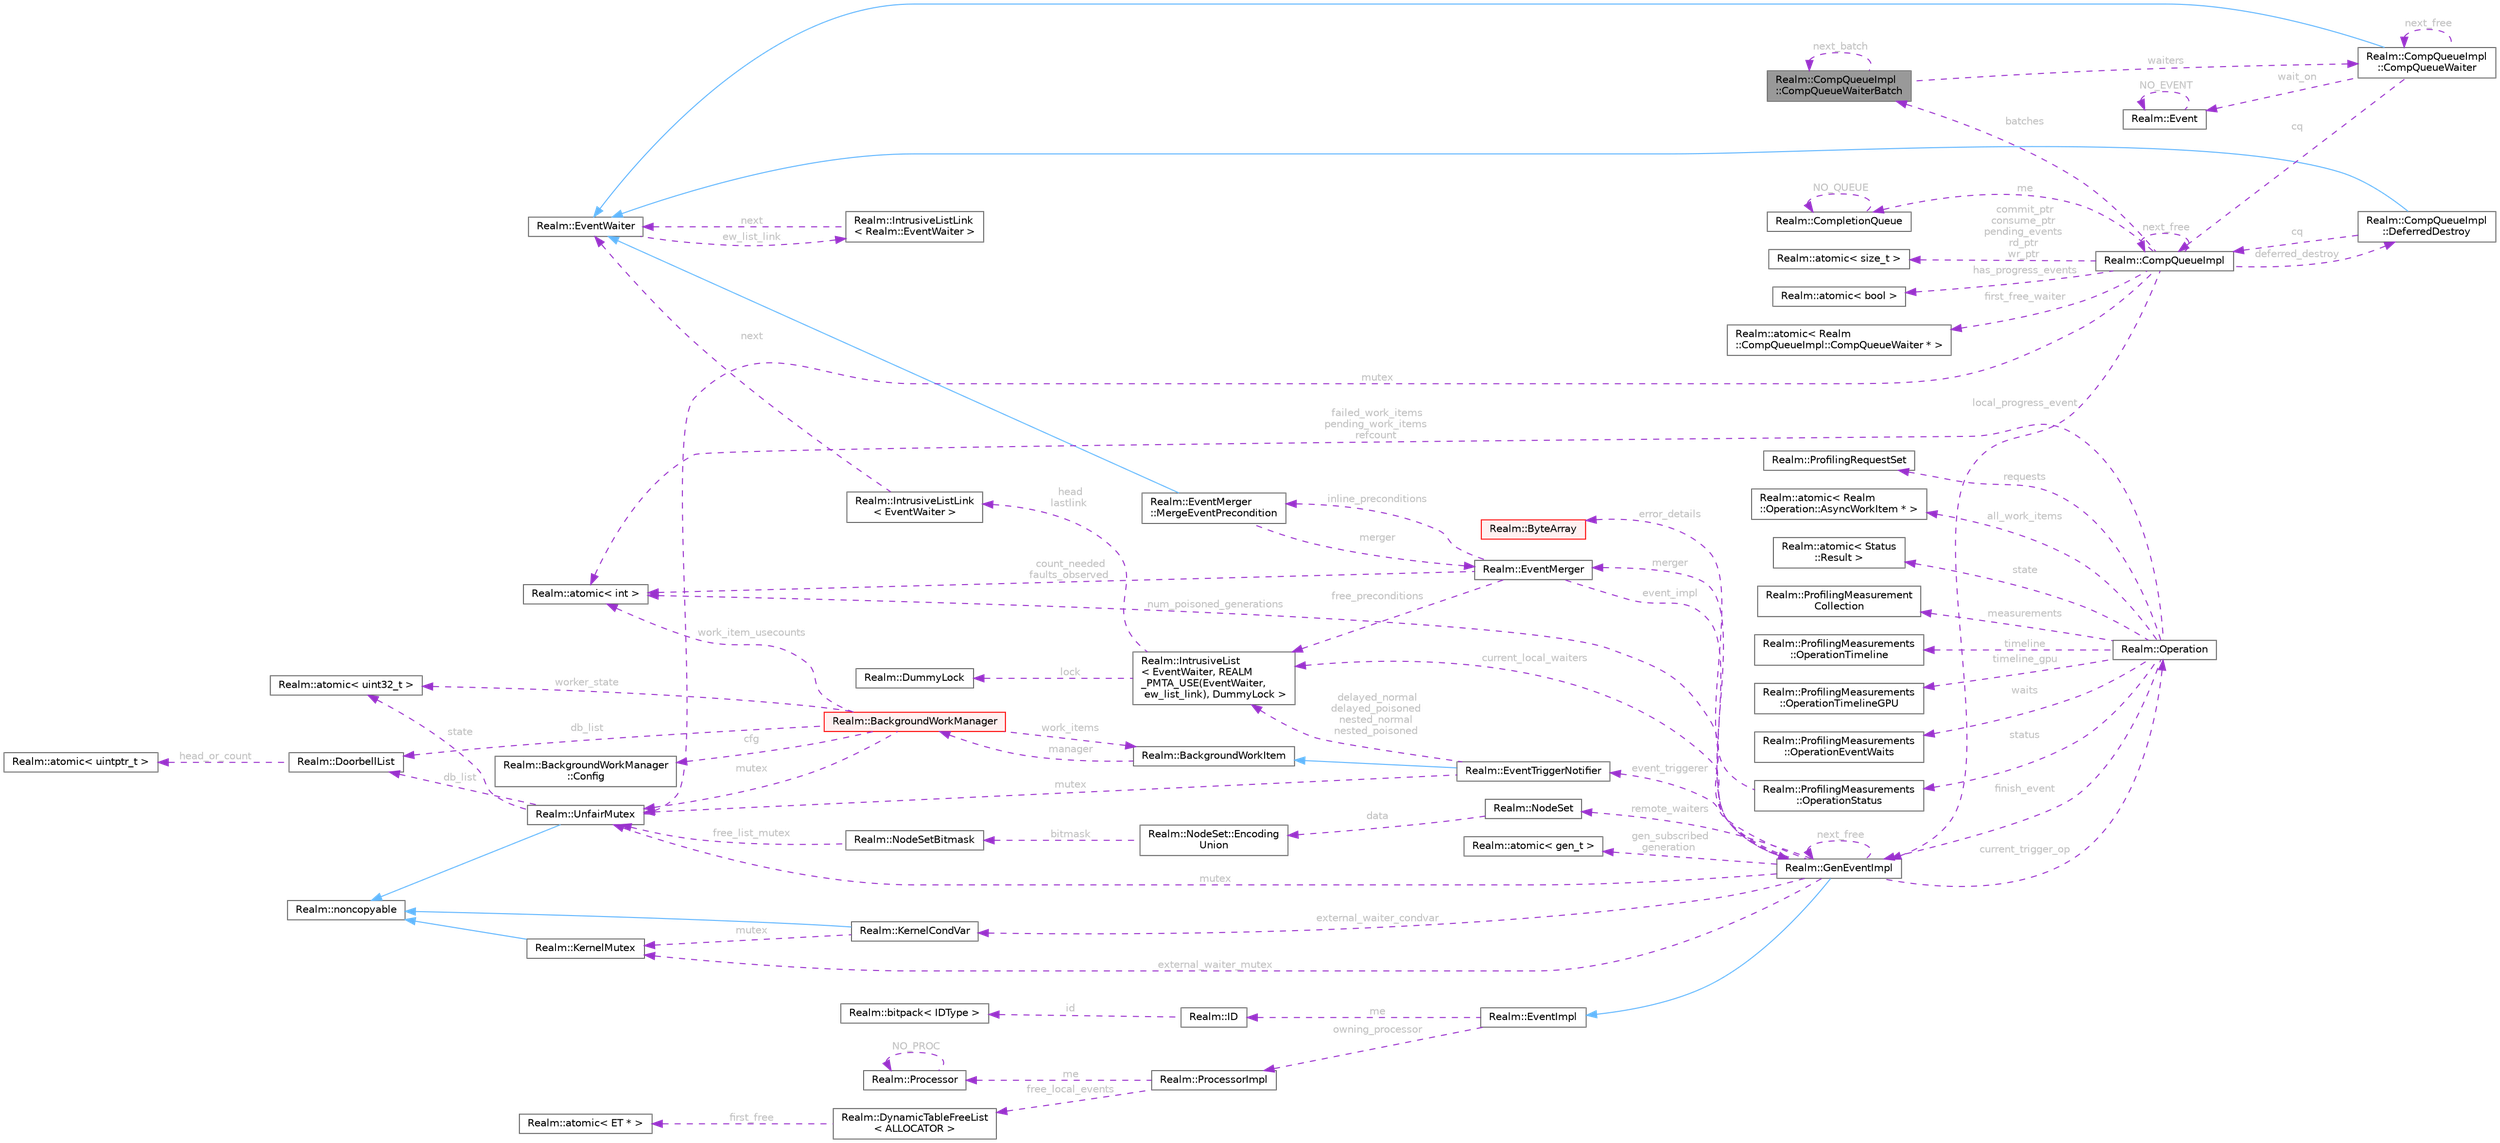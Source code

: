 digraph "Realm::CompQueueImpl::CompQueueWaiterBatch"
{
 // LATEX_PDF_SIZE
  bgcolor="transparent";
  edge [fontname=Helvetica,fontsize=10,labelfontname=Helvetica,labelfontsize=10];
  node [fontname=Helvetica,fontsize=10,shape=box,height=0.2,width=0.4];
  rankdir="LR";
  Node1 [id="Node000001",label="Realm::CompQueueImpl\l::CompQueueWaiterBatch",height=0.2,width=0.4,color="gray40", fillcolor="grey60", style="filled", fontcolor="black",tooltip=" "];
  Node2 -> Node1 [id="edge1_Node000001_Node000002",dir="back",color="darkorchid3",style="dashed",tooltip=" ",label=" waiters",fontcolor="grey" ];
  Node2 [id="Node000002",label="Realm::CompQueueImpl\l::CompQueueWaiter",height=0.2,width=0.4,color="gray40", fillcolor="white", style="filled",URL="$classRealm_1_1CompQueueImpl_1_1CompQueueWaiter.html",tooltip=" "];
  Node3 -> Node2 [id="edge2_Node000002_Node000003",dir="back",color="steelblue1",style="solid",tooltip=" "];
  Node3 [id="Node000003",label="Realm::EventWaiter",height=0.2,width=0.4,color="gray40", fillcolor="white", style="filled",URL="$classRealm_1_1EventWaiter.html",tooltip=" "];
  Node4 -> Node3 [id="edge3_Node000003_Node000004",dir="back",color="darkorchid3",style="dashed",tooltip=" ",label=" ew_list_link",fontcolor="grey" ];
  Node4 [id="Node000004",label="Realm::IntrusiveListLink\l\< Realm::EventWaiter \>",height=0.2,width=0.4,color="gray40", fillcolor="white", style="filled",URL="$structRealm_1_1IntrusiveListLink.html",tooltip=" "];
  Node3 -> Node4 [id="edge4_Node000004_Node000003",dir="back",color="darkorchid3",style="dashed",tooltip=" ",label=" next",fontcolor="grey" ];
  Node5 -> Node2 [id="edge5_Node000002_Node000005",dir="back",color="darkorchid3",style="dashed",tooltip=" ",label=" cq",fontcolor="grey" ];
  Node5 [id="Node000005",label="Realm::CompQueueImpl",height=0.2,width=0.4,color="gray40", fillcolor="white", style="filled",URL="$classRealm_1_1CompQueueImpl.html",tooltip=" "];
  Node6 -> Node5 [id="edge6_Node000005_Node000006",dir="back",color="darkorchid3",style="dashed",tooltip=" ",label=" me",fontcolor="grey" ];
  Node6 [id="Node000006",label="Realm::CompletionQueue",height=0.2,width=0.4,color="gray40", fillcolor="white", style="filled",URL="$classRealm_1_1CompletionQueue.html",tooltip=" "];
  Node6 -> Node6 [id="edge7_Node000006_Node000006",dir="back",color="darkorchid3",style="dashed",tooltip=" ",label=" NO_QUEUE",fontcolor="grey" ];
  Node5 -> Node5 [id="edge8_Node000005_Node000005",dir="back",color="darkorchid3",style="dashed",tooltip=" ",label=" next_free",fontcolor="grey" ];
  Node7 -> Node5 [id="edge9_Node000005_Node000007",dir="back",color="darkorchid3",style="dashed",tooltip=" ",label=" deferred_destroy",fontcolor="grey" ];
  Node7 [id="Node000007",label="Realm::CompQueueImpl\l::DeferredDestroy",height=0.2,width=0.4,color="gray40", fillcolor="white", style="filled",URL="$classRealm_1_1CompQueueImpl_1_1DeferredDestroy.html",tooltip=" "];
  Node3 -> Node7 [id="edge10_Node000007_Node000003",dir="back",color="steelblue1",style="solid",tooltip=" "];
  Node5 -> Node7 [id="edge11_Node000007_Node000005",dir="back",color="darkorchid3",style="dashed",tooltip=" ",label=" cq",fontcolor="grey" ];
  Node8 -> Node5 [id="edge12_Node000005_Node000008",dir="back",color="darkorchid3",style="dashed",tooltip=" ",label=" mutex",fontcolor="grey" ];
  Node8 [id="Node000008",label="Realm::UnfairMutex",height=0.2,width=0.4,color="gray40", fillcolor="white", style="filled",URL="$classRealm_1_1UnfairMutex.html",tooltip=" "];
  Node9 -> Node8 [id="edge13_Node000008_Node000009",dir="back",color="steelblue1",style="solid",tooltip=" "];
  Node9 [id="Node000009",label="Realm::noncopyable",height=0.2,width=0.4,color="gray40", fillcolor="white", style="filled",URL="$classRealm_1_1noncopyable.html",tooltip=" "];
  Node10 -> Node8 [id="edge14_Node000008_Node000010",dir="back",color="darkorchid3",style="dashed",tooltip=" ",label=" state",fontcolor="grey" ];
  Node10 [id="Node000010",label="Realm::atomic\< uint32_t \>",height=0.2,width=0.4,color="gray40", fillcolor="white", style="filled",URL="$classRealm_1_1atomic.html",tooltip=" "];
  Node11 -> Node8 [id="edge15_Node000008_Node000011",dir="back",color="darkorchid3",style="dashed",tooltip=" ",label=" db_list",fontcolor="grey" ];
  Node11 [id="Node000011",label="Realm::DoorbellList",height=0.2,width=0.4,color="gray40", fillcolor="white", style="filled",URL="$classRealm_1_1DoorbellList.html",tooltip=" "];
  Node12 -> Node11 [id="edge16_Node000011_Node000012",dir="back",color="darkorchid3",style="dashed",tooltip=" ",label=" head_or_count",fontcolor="grey" ];
  Node12 [id="Node000012",label="Realm::atomic\< uintptr_t \>",height=0.2,width=0.4,color="gray40", fillcolor="white", style="filled",URL="$classRealm_1_1atomic.html",tooltip=" "];
  Node13 -> Node5 [id="edge17_Node000005_Node000013",dir="back",color="darkorchid3",style="dashed",tooltip=" ",label=" commit_ptr\nconsume_ptr\npending_events\nrd_ptr\nwr_ptr",fontcolor="grey" ];
  Node13 [id="Node000013",label="Realm::atomic\< size_t \>",height=0.2,width=0.4,color="gray40", fillcolor="white", style="filled",URL="$classRealm_1_1atomic.html",tooltip=" "];
  Node14 -> Node5 [id="edge18_Node000005_Node000014",dir="back",color="darkorchid3",style="dashed",tooltip=" ",label=" has_progress_events",fontcolor="grey" ];
  Node14 [id="Node000014",label="Realm::atomic\< bool \>",height=0.2,width=0.4,color="gray40", fillcolor="white", style="filled",URL="$classRealm_1_1atomic.html",tooltip=" "];
  Node15 -> Node5 [id="edge19_Node000005_Node000015",dir="back",color="darkorchid3",style="dashed",tooltip=" ",label=" local_progress_event",fontcolor="grey" ];
  Node15 [id="Node000015",label="Realm::GenEventImpl",height=0.2,width=0.4,color="gray40", fillcolor="white", style="filled",URL="$classRealm_1_1GenEventImpl.html",tooltip=" "];
  Node16 -> Node15 [id="edge20_Node000015_Node000016",dir="back",color="steelblue1",style="solid",tooltip=" "];
  Node16 [id="Node000016",label="Realm::EventImpl",height=0.2,width=0.4,color="gray40", fillcolor="white", style="filled",URL="$classRealm_1_1EventImpl.html",tooltip=" "];
  Node17 -> Node16 [id="edge21_Node000016_Node000017",dir="back",color="darkorchid3",style="dashed",tooltip=" ",label=" me",fontcolor="grey" ];
  Node17 [id="Node000017",label="Realm::ID",height=0.2,width=0.4,color="gray40", fillcolor="white", style="filled",URL="$classRealm_1_1ID.html",tooltip=" "];
  Node18 -> Node17 [id="edge22_Node000017_Node000018",dir="back",color="darkorchid3",style="dashed",tooltip=" ",label=" id",fontcolor="grey" ];
  Node18 [id="Node000018",label="Realm::bitpack\< IDType \>",height=0.2,width=0.4,color="gray40", fillcolor="white", style="filled",URL="$classRealm_1_1bitpack.html",tooltip=" "];
  Node19 -> Node16 [id="edge23_Node000016_Node000019",dir="back",color="darkorchid3",style="dashed",tooltip=" ",label=" owning_processor",fontcolor="grey" ];
  Node19 [id="Node000019",label="Realm::ProcessorImpl",height=0.2,width=0.4,color="gray40", fillcolor="white", style="filled",URL="$classRealm_1_1ProcessorImpl.html",tooltip=" "];
  Node20 -> Node19 [id="edge24_Node000019_Node000020",dir="back",color="darkorchid3",style="dashed",tooltip=" ",label=" free_local_events",fontcolor="grey" ];
  Node20 [id="Node000020",label="Realm::DynamicTableFreeList\l\< ALLOCATOR \>",height=0.2,width=0.4,color="gray40", fillcolor="white", style="filled",URL="$classRealm_1_1DynamicTableFreeList.html",tooltip=" "];
  Node21 -> Node20 [id="edge25_Node000020_Node000021",dir="back",color="darkorchid3",style="dashed",tooltip=" ",label=" first_free",fontcolor="grey" ];
  Node21 [id="Node000021",label="Realm::atomic\< ET * \>",height=0.2,width=0.4,color="gray40", fillcolor="white", style="filled",URL="$classRealm_1_1atomic.html",tooltip=" "];
  Node22 -> Node19 [id="edge26_Node000019_Node000022",dir="back",color="darkorchid3",style="dashed",tooltip=" ",label=" me",fontcolor="grey" ];
  Node22 [id="Node000022",label="Realm::Processor",height=0.2,width=0.4,color="gray40", fillcolor="white", style="filled",URL="$classRealm_1_1Processor.html",tooltip=" "];
  Node22 -> Node22 [id="edge27_Node000022_Node000022",dir="back",color="darkorchid3",style="dashed",tooltip=" ",label=" NO_PROC",fontcolor="grey" ];
  Node23 -> Node15 [id="edge28_Node000015_Node000023",dir="back",color="darkorchid3",style="dashed",tooltip=" ",label=" gen_subscribed\ngeneration",fontcolor="grey" ];
  Node23 [id="Node000023",label="Realm::atomic\< gen_t \>",height=0.2,width=0.4,color="gray40", fillcolor="white", style="filled",URL="$classRealm_1_1atomic.html",tooltip=" "];
  Node24 -> Node15 [id="edge29_Node000015_Node000024",dir="back",color="darkorchid3",style="dashed",tooltip=" ",label=" num_poisoned_generations",fontcolor="grey" ];
  Node24 [id="Node000024",label="Realm::atomic\< int \>",height=0.2,width=0.4,color="gray40", fillcolor="white", style="filled",URL="$classRealm_1_1atomic.html",tooltip=" "];
  Node15 -> Node15 [id="edge30_Node000015_Node000015",dir="back",color="darkorchid3",style="dashed",tooltip=" ",label=" next_free",fontcolor="grey" ];
  Node25 -> Node15 [id="edge31_Node000015_Node000025",dir="back",color="darkorchid3",style="dashed",tooltip=" ",label=" merger",fontcolor="grey" ];
  Node25 [id="Node000025",label="Realm::EventMerger",height=0.2,width=0.4,color="gray40", fillcolor="white", style="filled",URL="$classRealm_1_1EventMerger.html",tooltip=" "];
  Node15 -> Node25 [id="edge32_Node000025_Node000015",dir="back",color="darkorchid3",style="dashed",tooltip=" ",label=" event_impl",fontcolor="grey" ];
  Node24 -> Node25 [id="edge33_Node000025_Node000024",dir="back",color="darkorchid3",style="dashed",tooltip=" ",label=" count_needed\nfaults_observed",fontcolor="grey" ];
  Node26 -> Node25 [id="edge34_Node000025_Node000026",dir="back",color="darkorchid3",style="dashed",tooltip=" ",label=" inline_preconditions",fontcolor="grey" ];
  Node26 [id="Node000026",label="Realm::EventMerger\l::MergeEventPrecondition",height=0.2,width=0.4,color="gray40", fillcolor="white", style="filled",URL="$classRealm_1_1EventMerger_1_1MergeEventPrecondition.html",tooltip=" "];
  Node3 -> Node26 [id="edge35_Node000026_Node000003",dir="back",color="steelblue1",style="solid",tooltip=" "];
  Node25 -> Node26 [id="edge36_Node000026_Node000025",dir="back",color="darkorchid3",style="dashed",tooltip=" ",label=" merger",fontcolor="grey" ];
  Node27 -> Node25 [id="edge37_Node000025_Node000027",dir="back",color="darkorchid3",style="dashed",tooltip=" ",label=" free_preconditions",fontcolor="grey" ];
  Node27 [id="Node000027",label="Realm::IntrusiveList\l\< EventWaiter, REALM\l_PMTA_USE(EventWaiter,\l ew_list_link), DummyLock \>",height=0.2,width=0.4,color="gray40", fillcolor="white", style="filled",URL="$classRealm_1_1IntrusiveList.html",tooltip=" "];
  Node28 -> Node27 [id="edge38_Node000027_Node000028",dir="back",color="darkorchid3",style="dashed",tooltip=" ",label=" lock",fontcolor="grey" ];
  Node28 [id="Node000028",label="Realm::DummyLock",height=0.2,width=0.4,color="gray40", fillcolor="white", style="filled",URL="$classRealm_1_1DummyLock.html",tooltip=" "];
  Node29 -> Node27 [id="edge39_Node000027_Node000029",dir="back",color="darkorchid3",style="dashed",tooltip=" ",label=" head\nlastlink",fontcolor="grey" ];
  Node29 [id="Node000029",label="Realm::IntrusiveListLink\l\< EventWaiter \>",height=0.2,width=0.4,color="gray40", fillcolor="white", style="filled",URL="$structRealm_1_1IntrusiveListLink.html",tooltip=" "];
  Node3 -> Node29 [id="edge40_Node000029_Node000003",dir="back",color="darkorchid3",style="dashed",tooltip=" ",label=" next",fontcolor="grey" ];
  Node30 -> Node15 [id="edge41_Node000015_Node000030",dir="back",color="darkorchid3",style="dashed",tooltip=" ",label=" event_triggerer",fontcolor="grey" ];
  Node30 [id="Node000030",label="Realm::EventTriggerNotifier",height=0.2,width=0.4,color="gray40", fillcolor="white", style="filled",URL="$classRealm_1_1EventTriggerNotifier.html",tooltip=" "];
  Node31 -> Node30 [id="edge42_Node000030_Node000031",dir="back",color="steelblue1",style="solid",tooltip=" "];
  Node31 [id="Node000031",label="Realm::BackgroundWorkItem",height=0.2,width=0.4,color="gray40", fillcolor="white", style="filled",URL="$classRealm_1_1BackgroundWorkItem.html",tooltip=" "];
  Node32 -> Node31 [id="edge43_Node000031_Node000032",dir="back",color="darkorchid3",style="dashed",tooltip=" ",label=" manager",fontcolor="grey" ];
  Node32 [id="Node000032",label="Realm::BackgroundWorkManager",height=0.2,width=0.4,color="red", fillcolor="#FFF0F0", style="filled",URL="$classRealm_1_1BackgroundWorkManager.html",tooltip=" "];
  Node33 -> Node32 [id="edge44_Node000032_Node000033",dir="back",color="darkorchid3",style="dashed",tooltip=" ",label=" cfg",fontcolor="grey" ];
  Node33 [id="Node000033",label="Realm::BackgroundWorkManager\l::Config",height=0.2,width=0.4,color="gray40", fillcolor="white", style="filled",URL="$structRealm_1_1BackgroundWorkManager_1_1Config.html",tooltip=" "];
  Node8 -> Node32 [id="edge45_Node000032_Node000008",dir="back",color="darkorchid3",style="dashed",tooltip=" ",label=" mutex",fontcolor="grey" ];
  Node24 -> Node32 [id="edge46_Node000032_Node000024",dir="back",color="darkorchid3",style="dashed",tooltip=" ",label=" work_item_usecounts",fontcolor="grey" ];
  Node31 -> Node32 [id="edge47_Node000032_Node000031",dir="back",color="darkorchid3",style="dashed",tooltip=" ",label=" work_items",fontcolor="grey" ];
  Node10 -> Node32 [id="edge48_Node000032_Node000010",dir="back",color="darkorchid3",style="dashed",tooltip=" ",label=" worker_state",fontcolor="grey" ];
  Node11 -> Node32 [id="edge49_Node000032_Node000011",dir="back",color="darkorchid3",style="dashed",tooltip=" ",label=" db_list",fontcolor="grey" ];
  Node8 -> Node30 [id="edge50_Node000030_Node000008",dir="back",color="darkorchid3",style="dashed",tooltip=" ",label=" mutex",fontcolor="grey" ];
  Node27 -> Node30 [id="edge51_Node000030_Node000027",dir="back",color="darkorchid3",style="dashed",tooltip=" ",label=" delayed_normal\ndelayed_poisoned\nnested_normal\nnested_poisoned",fontcolor="grey" ];
  Node8 -> Node15 [id="edge52_Node000015_Node000008",dir="back",color="darkorchid3",style="dashed",tooltip=" ",label=" mutex",fontcolor="grey" ];
  Node38 -> Node15 [id="edge53_Node000015_Node000038",dir="back",color="darkorchid3",style="dashed",tooltip=" ",label=" current_trigger_op",fontcolor="grey" ];
  Node38 [id="Node000038",label="Realm::Operation",height=0.2,width=0.4,color="gray40", fillcolor="white", style="filled",URL="$classRealm_1_1Operation.html",tooltip=" "];
  Node15 -> Node38 [id="edge54_Node000038_Node000015",dir="back",color="darkorchid3",style="dashed",tooltip=" ",label=" finish_event",fontcolor="grey" ];
  Node24 -> Node38 [id="edge55_Node000038_Node000024",dir="back",color="darkorchid3",style="dashed",tooltip=" ",label=" failed_work_items\npending_work_items\nrefcount",fontcolor="grey" ];
  Node39 -> Node38 [id="edge56_Node000038_Node000039",dir="back",color="darkorchid3",style="dashed",tooltip=" ",label=" state",fontcolor="grey" ];
  Node39 [id="Node000039",label="Realm::atomic\< Status\l::Result \>",height=0.2,width=0.4,color="gray40", fillcolor="white", style="filled",URL="$classRealm_1_1atomic.html",tooltip=" "];
  Node40 -> Node38 [id="edge57_Node000038_Node000040",dir="back",color="darkorchid3",style="dashed",tooltip=" ",label=" status",fontcolor="grey" ];
  Node40 [id="Node000040",label="Realm::ProfilingMeasurements\l::OperationStatus",height=0.2,width=0.4,color="gray40", fillcolor="white", style="filled",URL="$structRealm_1_1ProfilingMeasurements_1_1OperationStatus.html",tooltip=" "];
  Node41 -> Node40 [id="edge58_Node000040_Node000041",dir="back",color="darkorchid3",style="dashed",tooltip=" ",label=" error_details",fontcolor="grey" ];
  Node41 [id="Node000041",label="Realm::ByteArray",height=0.2,width=0.4,color="red", fillcolor="#FFF0F0", style="filled",URL="$classRealm_1_1ByteArray.html",tooltip=" "];
  Node43 -> Node38 [id="edge59_Node000038_Node000043",dir="back",color="darkorchid3",style="dashed",tooltip=" ",label=" timeline",fontcolor="grey" ];
  Node43 [id="Node000043",label="Realm::ProfilingMeasurements\l::OperationTimeline",height=0.2,width=0.4,color="gray40", fillcolor="white", style="filled",URL="$structRealm_1_1ProfilingMeasurements_1_1OperationTimeline.html",tooltip=" "];
  Node44 -> Node38 [id="edge60_Node000038_Node000044",dir="back",color="darkorchid3",style="dashed",tooltip=" ",label=" timeline_gpu",fontcolor="grey" ];
  Node44 [id="Node000044",label="Realm::ProfilingMeasurements\l::OperationTimelineGPU",height=0.2,width=0.4,color="gray40", fillcolor="white", style="filled",URL="$structRealm_1_1ProfilingMeasurements_1_1OperationTimelineGPU.html",tooltip=" "];
  Node45 -> Node38 [id="edge61_Node000038_Node000045",dir="back",color="darkorchid3",style="dashed",tooltip=" ",label=" waits",fontcolor="grey" ];
  Node45 [id="Node000045",label="Realm::ProfilingMeasurements\l::OperationEventWaits",height=0.2,width=0.4,color="gray40", fillcolor="white", style="filled",URL="$structRealm_1_1ProfilingMeasurements_1_1OperationEventWaits.html",tooltip=" "];
  Node46 -> Node38 [id="edge62_Node000038_Node000046",dir="back",color="darkorchid3",style="dashed",tooltip=" ",label=" requests",fontcolor="grey" ];
  Node46 [id="Node000046",label="Realm::ProfilingRequestSet",height=0.2,width=0.4,color="gray40", fillcolor="white", style="filled",URL="$classRealm_1_1ProfilingRequestSet.html",tooltip=" "];
  Node47 -> Node38 [id="edge63_Node000038_Node000047",dir="back",color="darkorchid3",style="dashed",tooltip=" ",label=" measurements",fontcolor="grey" ];
  Node47 [id="Node000047",label="Realm::ProfilingMeasurement\lCollection",height=0.2,width=0.4,color="gray40", fillcolor="white", style="filled",URL="$classRealm_1_1ProfilingMeasurementCollection.html",tooltip=" "];
  Node48 -> Node38 [id="edge64_Node000038_Node000048",dir="back",color="darkorchid3",style="dashed",tooltip=" ",label=" all_work_items",fontcolor="grey" ];
  Node48 [id="Node000048",label="Realm::atomic\< Realm\l::Operation::AsyncWorkItem * \>",height=0.2,width=0.4,color="gray40", fillcolor="white", style="filled",URL="$classRealm_1_1atomic.html",tooltip=" "];
  Node27 -> Node15 [id="edge65_Node000015_Node000027",dir="back",color="darkorchid3",style="dashed",tooltip=" ",label=" current_local_waiters",fontcolor="grey" ];
  Node49 -> Node15 [id="edge66_Node000015_Node000049",dir="back",color="darkorchid3",style="dashed",tooltip=" ",label=" external_waiter_mutex",fontcolor="grey" ];
  Node49 [id="Node000049",label="Realm::KernelMutex",height=0.2,width=0.4,color="gray40", fillcolor="white", style="filled",URL="$classRealm_1_1KernelMutex.html",tooltip=" "];
  Node9 -> Node49 [id="edge67_Node000049_Node000009",dir="back",color="steelblue1",style="solid",tooltip=" "];
  Node50 -> Node15 [id="edge68_Node000015_Node000050",dir="back",color="darkorchid3",style="dashed",tooltip=" ",label=" external_waiter_condvar",fontcolor="grey" ];
  Node50 [id="Node000050",label="Realm::KernelCondVar",height=0.2,width=0.4,color="gray40", fillcolor="white", style="filled",URL="$classRealm_1_1KernelCondVar.html",tooltip=" "];
  Node9 -> Node50 [id="edge69_Node000050_Node000009",dir="back",color="steelblue1",style="solid",tooltip=" "];
  Node49 -> Node50 [id="edge70_Node000050_Node000049",dir="back",color="darkorchid3",style="dashed",tooltip=" ",label=" mutex",fontcolor="grey" ];
  Node51 -> Node15 [id="edge71_Node000015_Node000051",dir="back",color="darkorchid3",style="dashed",tooltip=" ",label=" remote_waiters",fontcolor="grey" ];
  Node51 [id="Node000051",label="Realm::NodeSet",height=0.2,width=0.4,color="gray40", fillcolor="white", style="filled",URL="$classRealm_1_1NodeSet.html",tooltip=" "];
  Node52 -> Node51 [id="edge72_Node000051_Node000052",dir="back",color="darkorchid3",style="dashed",tooltip=" ",label=" data",fontcolor="grey" ];
  Node52 [id="Node000052",label="Realm::NodeSet::Encoding\lUnion",height=0.2,width=0.4,color="gray40", fillcolor="white", style="filled",URL="$unionRealm_1_1NodeSet_1_1EncodingUnion.html",tooltip=" "];
  Node53 -> Node52 [id="edge73_Node000052_Node000053",dir="back",color="darkorchid3",style="dashed",tooltip=" ",label=" bitmask",fontcolor="grey" ];
  Node53 [id="Node000053",label="Realm::NodeSetBitmask",height=0.2,width=0.4,color="gray40", fillcolor="white", style="filled",URL="$classRealm_1_1NodeSetBitmask.html",tooltip=" "];
  Node8 -> Node53 [id="edge74_Node000053_Node000008",dir="back",color="darkorchid3",style="dashed",tooltip=" ",label=" free_list_mutex",fontcolor="grey" ];
  Node54 -> Node5 [id="edge75_Node000005_Node000054",dir="back",color="darkorchid3",style="dashed",tooltip=" ",label=" first_free_waiter",fontcolor="grey" ];
  Node54 [id="Node000054",label="Realm::atomic\< Realm\l::CompQueueImpl::CompQueueWaiter * \>",height=0.2,width=0.4,color="gray40", fillcolor="white", style="filled",URL="$classRealm_1_1atomic.html",tooltip=" "];
  Node1 -> Node5 [id="edge76_Node000005_Node000001",dir="back",color="darkorchid3",style="dashed",tooltip=" ",label=" batches",fontcolor="grey" ];
  Node55 -> Node2 [id="edge77_Node000002_Node000055",dir="back",color="darkorchid3",style="dashed",tooltip=" ",label=" wait_on",fontcolor="grey" ];
  Node55 [id="Node000055",label="Realm::Event",height=0.2,width=0.4,color="gray40", fillcolor="white", style="filled",URL="$classRealm_1_1Event.html",tooltip=" "];
  Node55 -> Node55 [id="edge78_Node000055_Node000055",dir="back",color="darkorchid3",style="dashed",tooltip=" ",label=" NO_EVENT",fontcolor="grey" ];
  Node2 -> Node2 [id="edge79_Node000002_Node000002",dir="back",color="darkorchid3",style="dashed",tooltip=" ",label=" next_free",fontcolor="grey" ];
  Node1 -> Node1 [id="edge80_Node000001_Node000001",dir="back",color="darkorchid3",style="dashed",tooltip=" ",label=" next_batch",fontcolor="grey" ];
}
